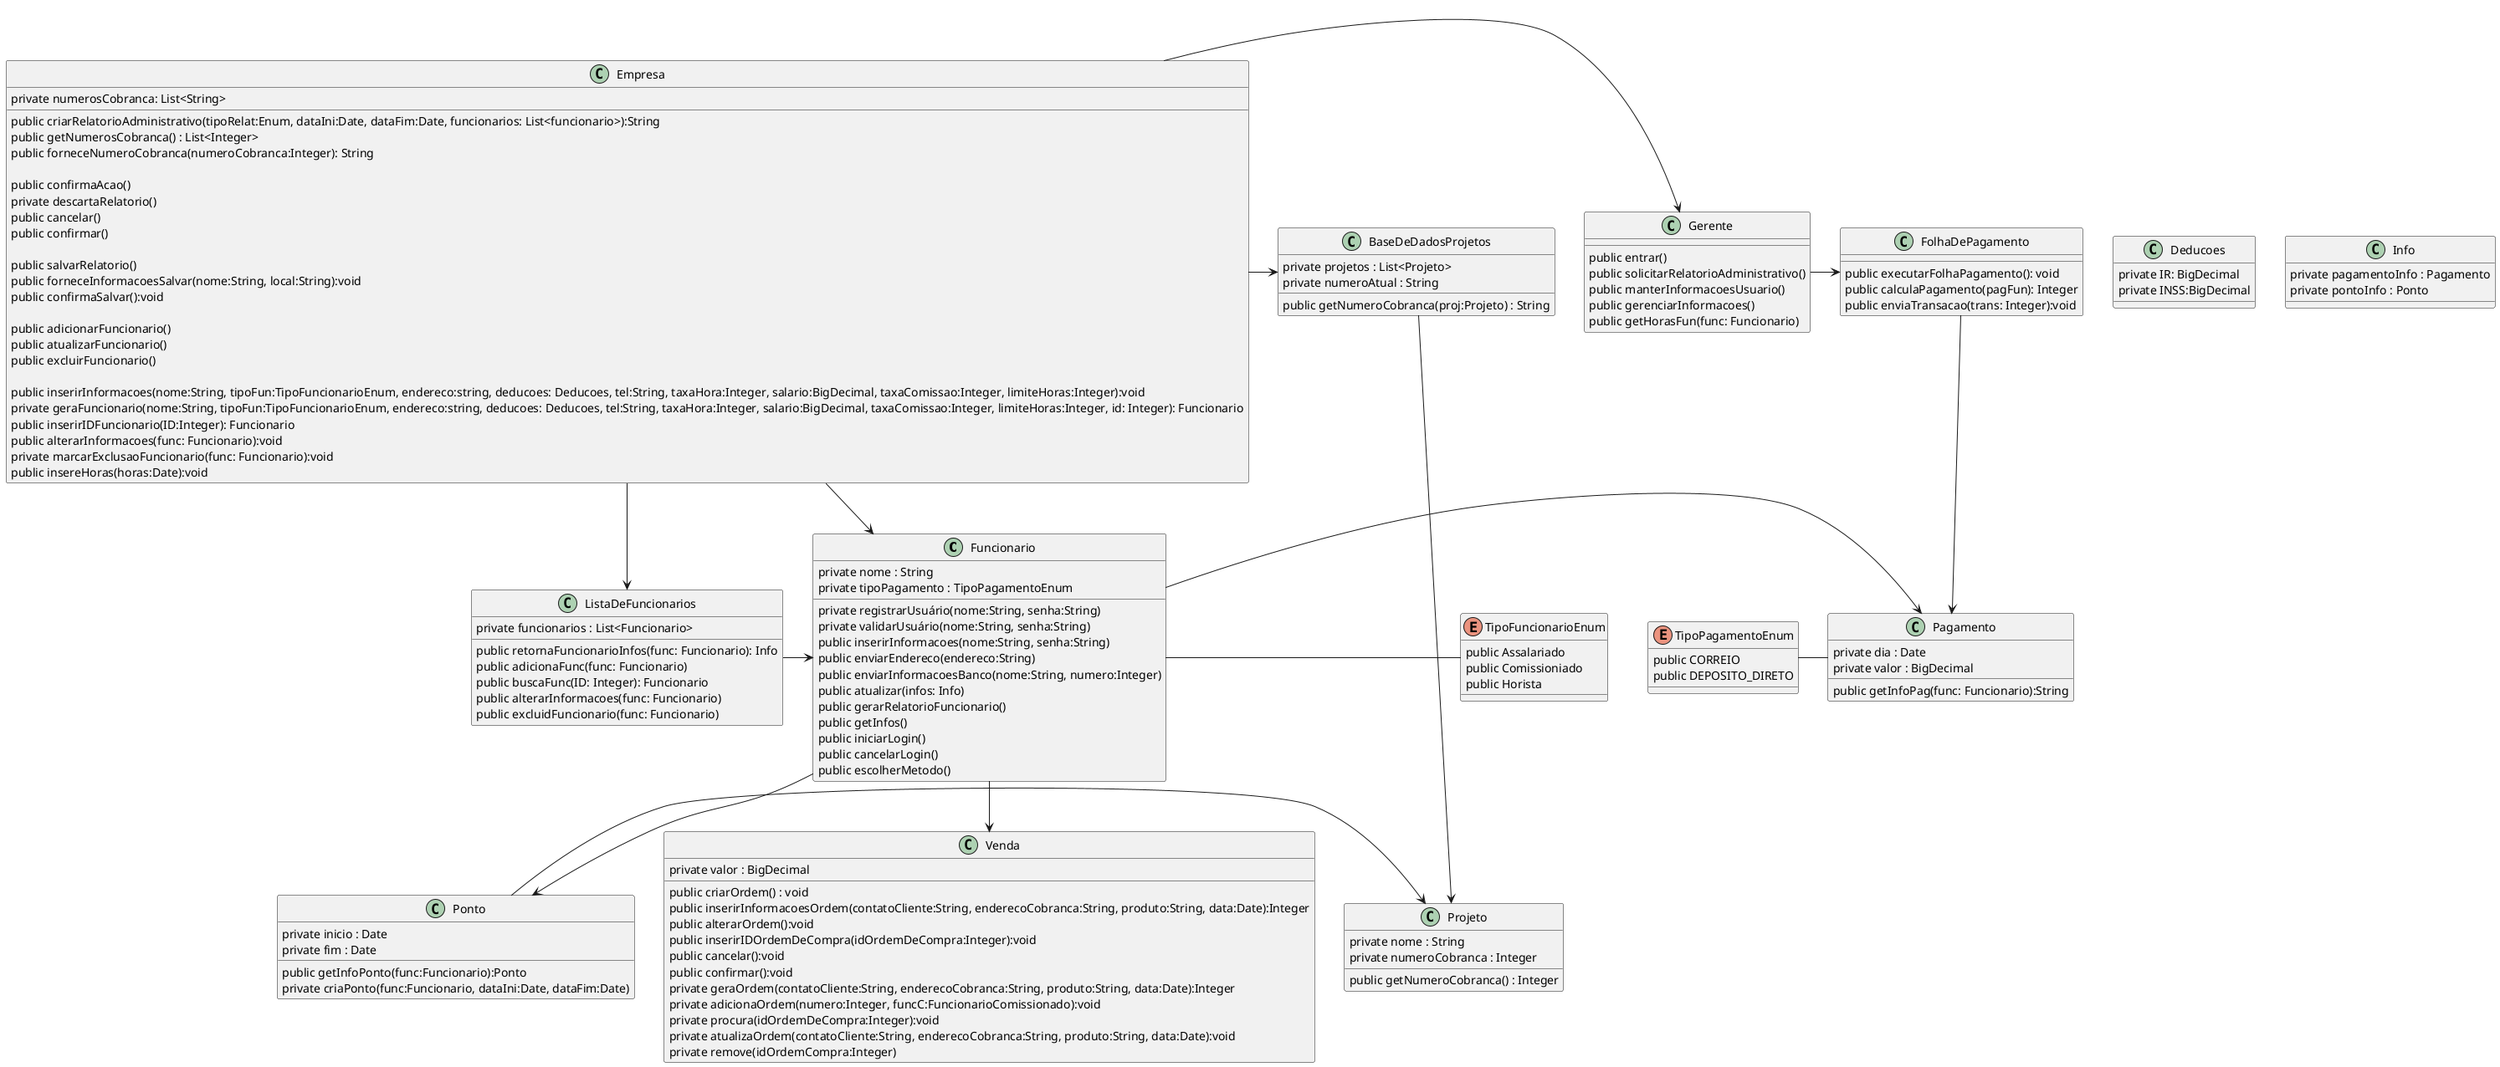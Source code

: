 @startuml DDCVDP

class Funcionario{
    private nome : String
    private tipoPagamento : TipoPagamentoEnum

    private registrarUsuário(nome:String, senha:String)
    private validarUsuário(nome:String, senha:String)
    public inserirInformacoes(nome:String, senha:String)
    public enviarEndereco(endereco:String)
    public enviarInformacoesBanco(nome:String, numero:Integer)
    public atualizar(infos: Info)
    public gerarRelatorioFuncionario()
    public getInfos()
    public iniciarLogin()
    public cancelarLogin()
    public escolherMetodo()
}

enum TipoFuncionarioEnum {
    public Assalariado
    public Comissioniado
    public Horista
}

class Deducoes {
    private IR: BigDecimal
    private INSS:BigDecimal
}


class ListaDeFuncionarios{
    private funcionarios : List<Funcionario>
    public retornaFuncionarioInfos(func: Funcionario): Info
    public adicionaFunc(func: Funcionario)
    public buscaFunc(ID: Integer): Funcionario
    public alterarInformacoes(func: Funcionario)
    public excluidFuncionario(func: Funcionario)
}

class Info{
    private pagamentoInfo : Pagamento
    private pontoInfo : Ponto
}

enum TipoPagamentoEnum {
    public CORREIO 
    public DEPOSITO_DIRETO
}

class Pagamento {
    private dia : Date
    private valor : BigDecimal
    public getInfoPag(func: Funcionario):String
} 

class Empresa{
    private numerosCobranca: List<String>

    public criarRelatorioAdministrativo(tipoRelat:Enum, dataIni:Date, dataFim:Date, funcionarios: List<funcionario>):String
    public getNumerosCobranca() : List<Integer>
    public forneceNumeroCobranca(numeroCobranca:Integer): String
    
    public confirmaAcao()
    private descartaRelatorio()
    public cancelar()
    public confirmar()
    
    public salvarRelatorio()
    public forneceInformacoesSalvar(nome:String, local:String):void
    public confirmaSalvar():void
    
    public adicionarFuncionario()
    public atualizarFuncionario()
    public excluirFuncionario()

    public inserirInformacoes(nome:String, tipoFun:TipoFuncionarioEnum, endereco:string, deducoes: Deducoes, tel:String, taxaHora:Integer, salario:BigDecimal, taxaComissao:Integer, limiteHoras:Integer):void
    private geraFuncionario(nome:String, tipoFun:TipoFuncionarioEnum, endereco:string, deducoes: Deducoes, tel:String, taxaHora:Integer, salario:BigDecimal, taxaComissao:Integer, limiteHoras:Integer, id: Integer): Funcionario
    public inserirIDFuncionario(ID:Integer): Funcionario
    public alterarInformacoes(func: Funcionario):void
    private marcarExclusaoFuncionario(func: Funcionario):void
    public insereHoras(horas:Date):void

}   

class Venda {
    private valor : BigDecimal

    public criarOrdem() : void
    public inserirInformacoesOrdem(contatoCliente:String, enderecoCobranca:String, produto:String, data:Date):Integer
    public alterarOrdem():void
    public inserirIDOrdemDeCompra(idOrdemDeCompra:Integer):void
    public cancelar():void
    public confirmar():void
    private geraOrdem(contatoCliente:String, enderecoCobranca:String, produto:String, data:Date):Integer
    private adicionaOrdem(numero:Integer, funcC:FuncionarioComissionado):void
    private procura(idOrdemDeCompra:Integer):void
    private atualizaOrdem(contatoCliente:String, enderecoCobranca:String, produto:String, data:Date):void
    private remove(idOrdemCompra:Integer)
}

class Gerente {
    public entrar()
    public solicitarRelatorioAdministrativo()
    public manterInformacoesUsuario()
    public gerenciarInformacoes()
    public getHorasFun(func: Funcionario)
}

class FolhaDePagamento {
    public executarFolhaPagamento(): void
    public calculaPagamento(pagFun): Integer
    public enviaTransacao(trans: Integer):void
}

class BaseDeDadosProjetos {
    private projetos : List<Projeto>
    private numeroAtual : String 

    public getNumeroCobranca(proj:Projeto) : String
}

class Projeto {
    private nome : String
    private numeroCobranca : Integer
    public getNumeroCobranca() : Integer
}

class Ponto{
    private inicio : Date
    private fim : Date
    
    public getInfoPonto(func:Funcionario):Ponto
    private criaPonto(func:Funcionario, dataIni:Date, dataFim:Date)
    
}


' ---------------------- RELACOES ----------------------
ListaDeFuncionarios -> Funcionario
Empresa -down-> Funcionario
Empresa -> Gerente
Empresa -> ListaDeFuncionarios 
Gerente -> FolhaDePagamento
Funcionario -> Pagamento
Funcionario -down-> Ponto
Funcionario -down-> Venda
Ponto -> Projeto
Empresa -> BaseDeDadosProjetos
BaseDeDadosProjetos -down-> Projeto
FolhaDePagamento -down-> Pagamento
TipoPagamentoEnum - Pagamento
TipoFuncionarioEnum - Funcionario

@enduml
